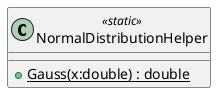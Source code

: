 @startuml
class NormalDistributionHelper <<static>> {
    + {static} Gauss(x:double) : double
}
@enduml
